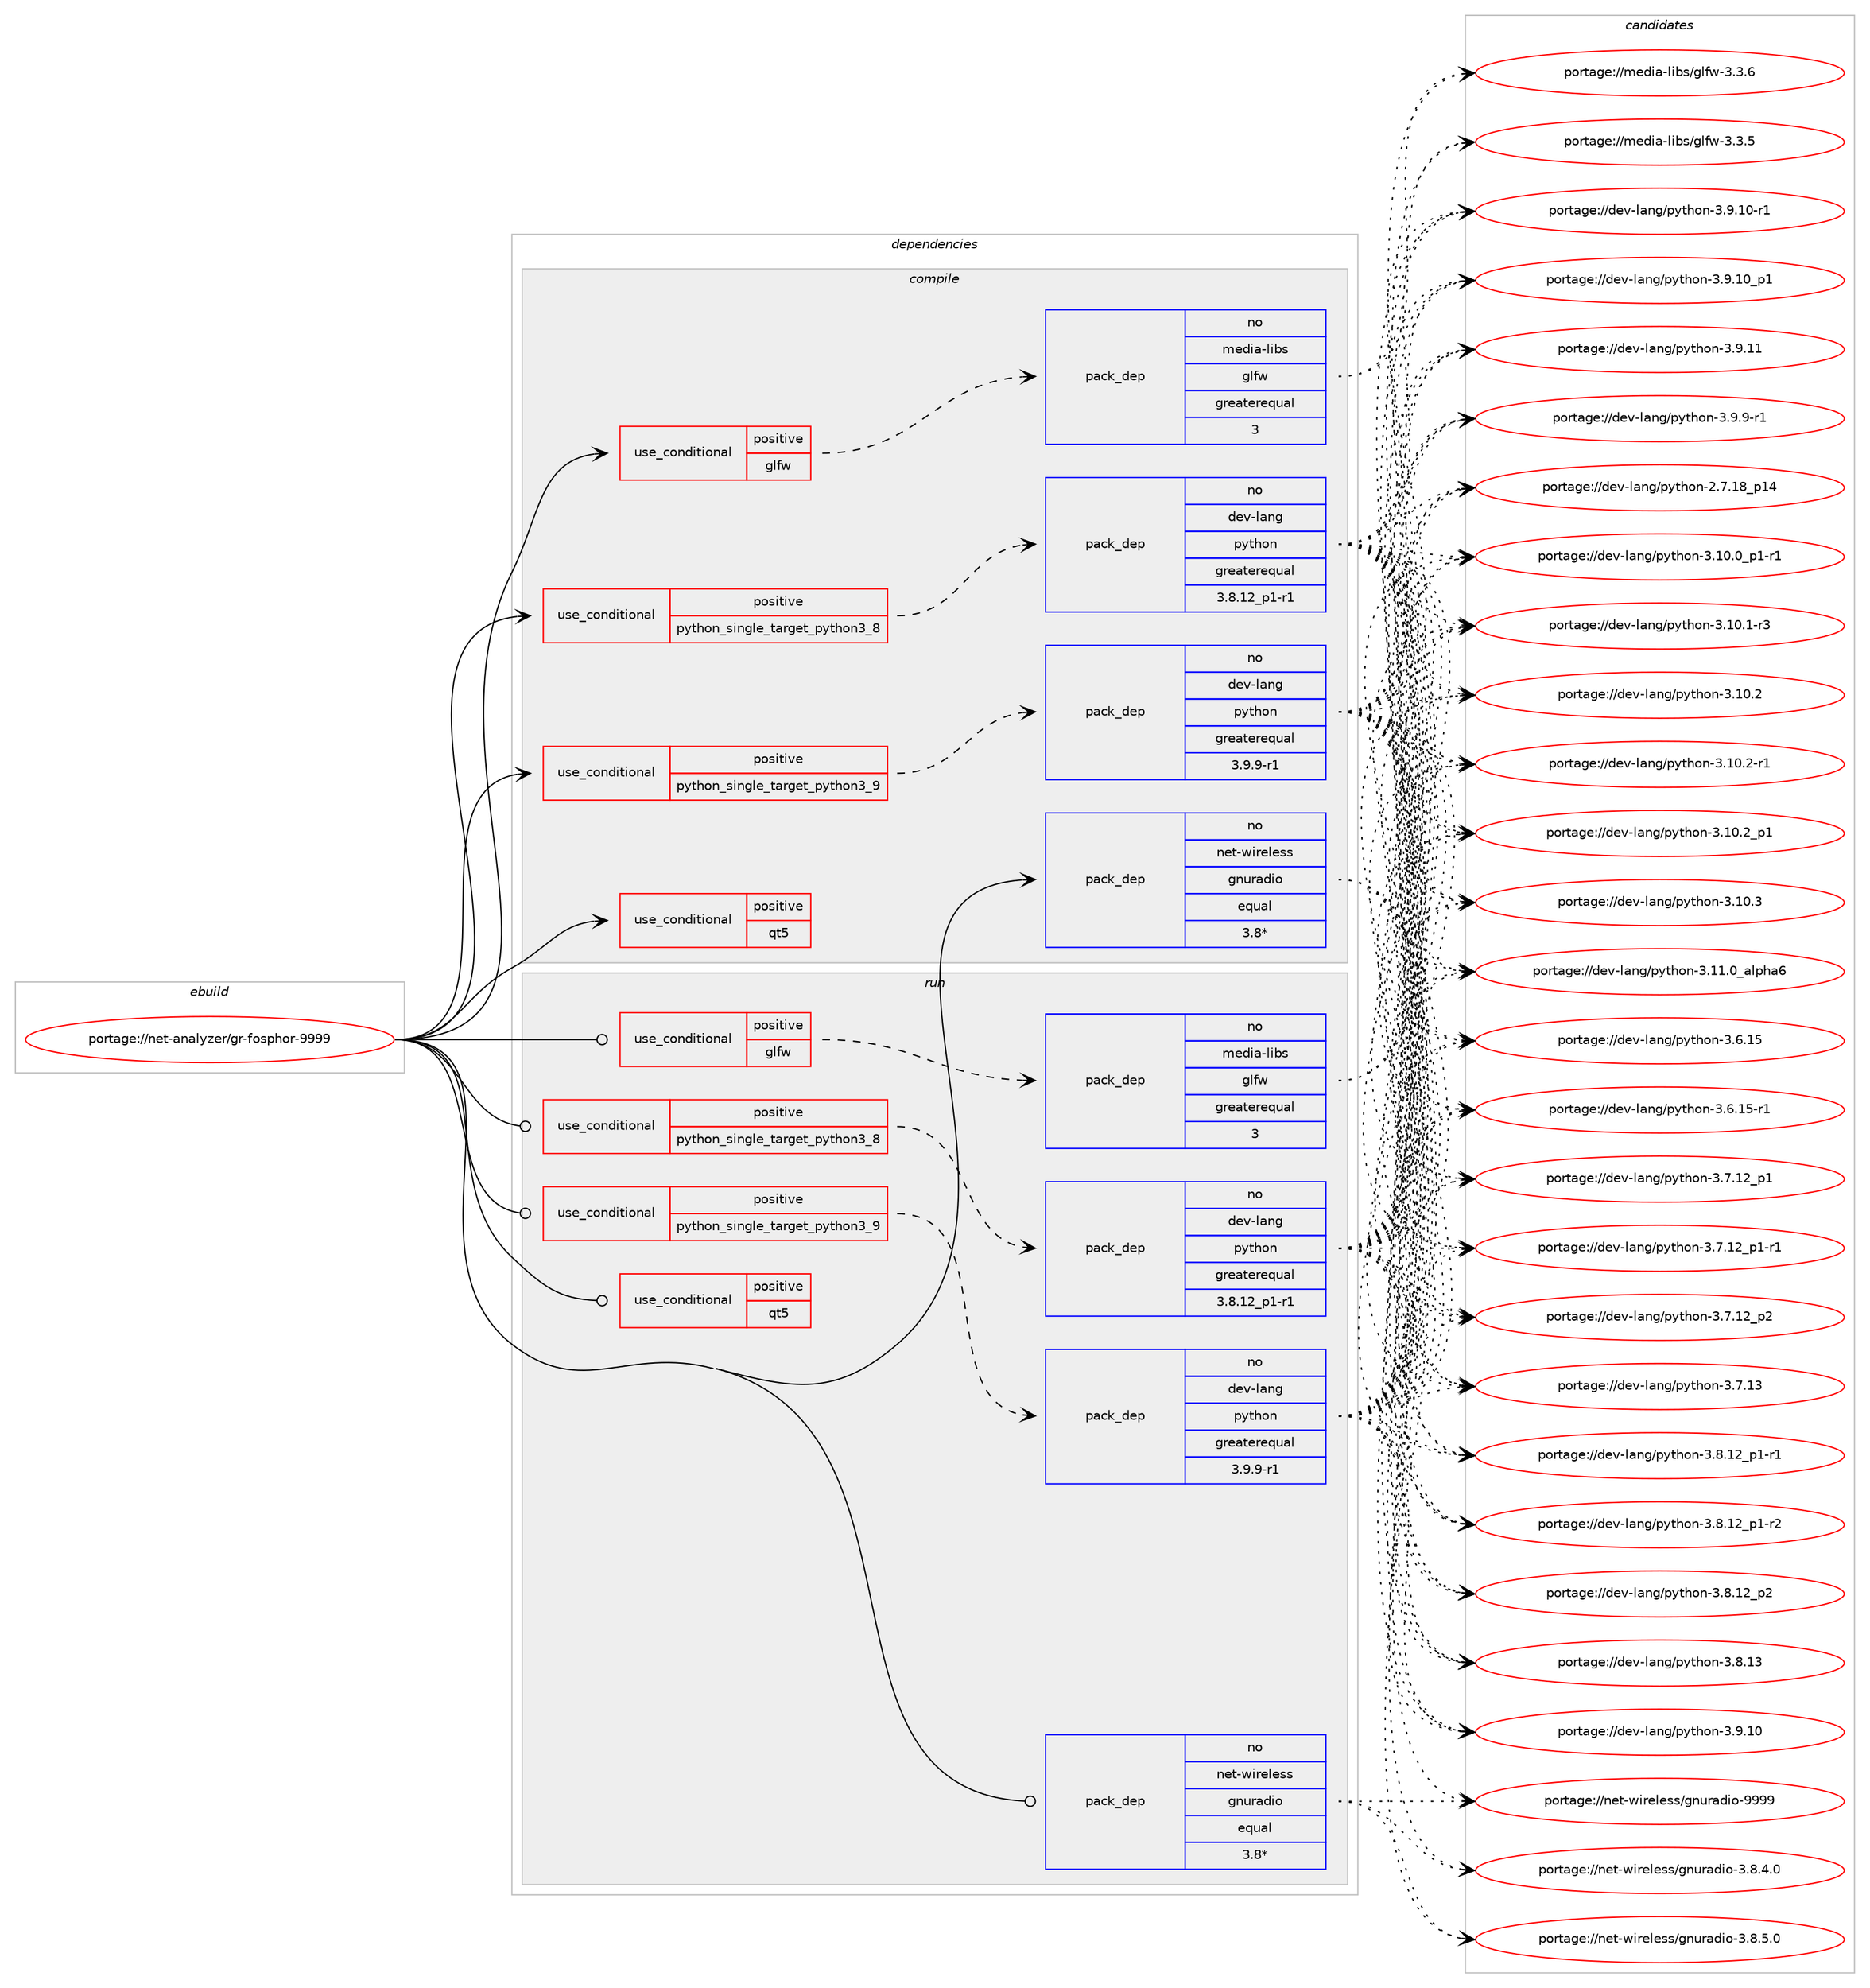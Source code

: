 digraph prolog {

# *************
# Graph options
# *************

newrank=true;
concentrate=true;
compound=true;
graph [rankdir=LR,fontname=Helvetica,fontsize=10,ranksep=1.5];#, ranksep=2.5, nodesep=0.2];
edge  [arrowhead=vee];
node  [fontname=Helvetica,fontsize=10];

# **********
# The ebuild
# **********

subgraph cluster_leftcol {
color=gray;
rank=same;
label=<<i>ebuild</i>>;
id [label="portage://net-analyzer/gr-fosphor-9999", color=red, width=4, href="../net-analyzer/gr-fosphor-9999.svg"];
}

# ****************
# The dependencies
# ****************

subgraph cluster_midcol {
color=gray;
label=<<i>dependencies</i>>;
subgraph cluster_compile {
fillcolor="#eeeeee";
style=filled;
label=<<i>compile</i>>;
subgraph cond12 {
dependency22 [label=<<TABLE BORDER="0" CELLBORDER="1" CELLSPACING="0" CELLPADDING="4"><TR><TD ROWSPAN="3" CELLPADDING="10">use_conditional</TD></TR><TR><TD>positive</TD></TR><TR><TD>glfw</TD></TR></TABLE>>, shape=none, color=red];
subgraph pack10 {
dependency23 [label=<<TABLE BORDER="0" CELLBORDER="1" CELLSPACING="0" CELLPADDING="4" WIDTH="220"><TR><TD ROWSPAN="6" CELLPADDING="30">pack_dep</TD></TR><TR><TD WIDTH="110">no</TD></TR><TR><TD>media-libs</TD></TR><TR><TD>glfw</TD></TR><TR><TD>greaterequal</TD></TR><TR><TD>3</TD></TR></TABLE>>, shape=none, color=blue];
}
dependency22:e -> dependency23:w [weight=20,style="dashed",arrowhead="vee"];
}
id:e -> dependency22:w [weight=20,style="solid",arrowhead="vee"];
subgraph cond13 {
dependency24 [label=<<TABLE BORDER="0" CELLBORDER="1" CELLSPACING="0" CELLPADDING="4"><TR><TD ROWSPAN="3" CELLPADDING="10">use_conditional</TD></TR><TR><TD>positive</TD></TR><TR><TD>python_single_target_python3_8</TD></TR></TABLE>>, shape=none, color=red];
subgraph pack11 {
dependency25 [label=<<TABLE BORDER="0" CELLBORDER="1" CELLSPACING="0" CELLPADDING="4" WIDTH="220"><TR><TD ROWSPAN="6" CELLPADDING="30">pack_dep</TD></TR><TR><TD WIDTH="110">no</TD></TR><TR><TD>dev-lang</TD></TR><TR><TD>python</TD></TR><TR><TD>greaterequal</TD></TR><TR><TD>3.8.12_p1-r1</TD></TR></TABLE>>, shape=none, color=blue];
}
dependency24:e -> dependency25:w [weight=20,style="dashed",arrowhead="vee"];
}
id:e -> dependency24:w [weight=20,style="solid",arrowhead="vee"];
subgraph cond14 {
dependency26 [label=<<TABLE BORDER="0" CELLBORDER="1" CELLSPACING="0" CELLPADDING="4"><TR><TD ROWSPAN="3" CELLPADDING="10">use_conditional</TD></TR><TR><TD>positive</TD></TR><TR><TD>python_single_target_python3_9</TD></TR></TABLE>>, shape=none, color=red];
subgraph pack12 {
dependency27 [label=<<TABLE BORDER="0" CELLBORDER="1" CELLSPACING="0" CELLPADDING="4" WIDTH="220"><TR><TD ROWSPAN="6" CELLPADDING="30">pack_dep</TD></TR><TR><TD WIDTH="110">no</TD></TR><TR><TD>dev-lang</TD></TR><TR><TD>python</TD></TR><TR><TD>greaterequal</TD></TR><TR><TD>3.9.9-r1</TD></TR></TABLE>>, shape=none, color=blue];
}
dependency26:e -> dependency27:w [weight=20,style="dashed",arrowhead="vee"];
}
id:e -> dependency26:w [weight=20,style="solid",arrowhead="vee"];
subgraph cond15 {
dependency28 [label=<<TABLE BORDER="0" CELLBORDER="1" CELLSPACING="0" CELLPADDING="4"><TR><TD ROWSPAN="3" CELLPADDING="10">use_conditional</TD></TR><TR><TD>positive</TD></TR><TR><TD>qt5</TD></TR></TABLE>>, shape=none, color=red];
# *** BEGIN UNKNOWN DEPENDENCY TYPE (TODO) ***
# dependency28 -> package_dependency(portage://net-analyzer/gr-fosphor-9999,install,no,dev-qt,qtcore,none,[,,],[slot(5)],[])
# *** END UNKNOWN DEPENDENCY TYPE (TODO) ***

# *** BEGIN UNKNOWN DEPENDENCY TYPE (TODO) ***
# dependency28 -> package_dependency(portage://net-analyzer/gr-fosphor-9999,install,no,dev-qt,qtgui,none,[,,],[slot(5)],[])
# *** END UNKNOWN DEPENDENCY TYPE (TODO) ***

# *** BEGIN UNKNOWN DEPENDENCY TYPE (TODO) ***
# dependency28 -> package_dependency(portage://net-analyzer/gr-fosphor-9999,install,no,dev-qt,qtopengl,none,[,,],[slot(5)],[])
# *** END UNKNOWN DEPENDENCY TYPE (TODO) ***

# *** BEGIN UNKNOWN DEPENDENCY TYPE (TODO) ***
# dependency28 -> package_dependency(portage://net-analyzer/gr-fosphor-9999,install,no,dev-qt,qtwidgets,none,[,,],[slot(5)],[])
# *** END UNKNOWN DEPENDENCY TYPE (TODO) ***

}
id:e -> dependency28:w [weight=20,style="solid",arrowhead="vee"];
# *** BEGIN UNKNOWN DEPENDENCY TYPE (TODO) ***
# id -> package_dependency(portage://net-analyzer/gr-fosphor-9999,install,no,dev-libs,boost,none,[,,],any_same_slot,[])
# *** END UNKNOWN DEPENDENCY TYPE (TODO) ***

# *** BEGIN UNKNOWN DEPENDENCY TYPE (TODO) ***
# id -> package_dependency(portage://net-analyzer/gr-fosphor-9999,install,no,dev-libs,log4cpp,none,[,,],[],[])
# *** END UNKNOWN DEPENDENCY TYPE (TODO) ***

# *** BEGIN UNKNOWN DEPENDENCY TYPE (TODO) ***
# id -> package_dependency(portage://net-analyzer/gr-fosphor-9999,install,no,media-libs,freetype,none,[,,],[],[])
# *** END UNKNOWN DEPENDENCY TYPE (TODO) ***

subgraph pack13 {
dependency29 [label=<<TABLE BORDER="0" CELLBORDER="1" CELLSPACING="0" CELLPADDING="4" WIDTH="220"><TR><TD ROWSPAN="6" CELLPADDING="30">pack_dep</TD></TR><TR><TD WIDTH="110">no</TD></TR><TR><TD>net-wireless</TD></TR><TR><TD>gnuradio</TD></TR><TR><TD>equal</TD></TR><TR><TD>3.8*</TD></TR></TABLE>>, shape=none, color=blue];
}
id:e -> dependency29:w [weight=20,style="solid",arrowhead="vee"];
# *** BEGIN UNKNOWN DEPENDENCY TYPE (TODO) ***
# id -> package_dependency(portage://net-analyzer/gr-fosphor-9999,install,no,virtual,opencl,none,[,,],[],[])
# *** END UNKNOWN DEPENDENCY TYPE (TODO) ***

# *** BEGIN UNKNOWN DEPENDENCY TYPE (TODO) ***
# id -> package_dependency(portage://net-analyzer/gr-fosphor-9999,install,no,virtual,opengl,none,[,,],[],[])
# *** END UNKNOWN DEPENDENCY TYPE (TODO) ***

}
subgraph cluster_compileandrun {
fillcolor="#eeeeee";
style=filled;
label=<<i>compile and run</i>>;
}
subgraph cluster_run {
fillcolor="#eeeeee";
style=filled;
label=<<i>run</i>>;
subgraph cond16 {
dependency30 [label=<<TABLE BORDER="0" CELLBORDER="1" CELLSPACING="0" CELLPADDING="4"><TR><TD ROWSPAN="3" CELLPADDING="10">use_conditional</TD></TR><TR><TD>positive</TD></TR><TR><TD>glfw</TD></TR></TABLE>>, shape=none, color=red];
subgraph pack14 {
dependency31 [label=<<TABLE BORDER="0" CELLBORDER="1" CELLSPACING="0" CELLPADDING="4" WIDTH="220"><TR><TD ROWSPAN="6" CELLPADDING="30">pack_dep</TD></TR><TR><TD WIDTH="110">no</TD></TR><TR><TD>media-libs</TD></TR><TR><TD>glfw</TD></TR><TR><TD>greaterequal</TD></TR><TR><TD>3</TD></TR></TABLE>>, shape=none, color=blue];
}
dependency30:e -> dependency31:w [weight=20,style="dashed",arrowhead="vee"];
}
id:e -> dependency30:w [weight=20,style="solid",arrowhead="odot"];
subgraph cond17 {
dependency32 [label=<<TABLE BORDER="0" CELLBORDER="1" CELLSPACING="0" CELLPADDING="4"><TR><TD ROWSPAN="3" CELLPADDING="10">use_conditional</TD></TR><TR><TD>positive</TD></TR><TR><TD>python_single_target_python3_8</TD></TR></TABLE>>, shape=none, color=red];
subgraph pack15 {
dependency33 [label=<<TABLE BORDER="0" CELLBORDER="1" CELLSPACING="0" CELLPADDING="4" WIDTH="220"><TR><TD ROWSPAN="6" CELLPADDING="30">pack_dep</TD></TR><TR><TD WIDTH="110">no</TD></TR><TR><TD>dev-lang</TD></TR><TR><TD>python</TD></TR><TR><TD>greaterequal</TD></TR><TR><TD>3.8.12_p1-r1</TD></TR></TABLE>>, shape=none, color=blue];
}
dependency32:e -> dependency33:w [weight=20,style="dashed",arrowhead="vee"];
}
id:e -> dependency32:w [weight=20,style="solid",arrowhead="odot"];
subgraph cond18 {
dependency34 [label=<<TABLE BORDER="0" CELLBORDER="1" CELLSPACING="0" CELLPADDING="4"><TR><TD ROWSPAN="3" CELLPADDING="10">use_conditional</TD></TR><TR><TD>positive</TD></TR><TR><TD>python_single_target_python3_9</TD></TR></TABLE>>, shape=none, color=red];
subgraph pack16 {
dependency35 [label=<<TABLE BORDER="0" CELLBORDER="1" CELLSPACING="0" CELLPADDING="4" WIDTH="220"><TR><TD ROWSPAN="6" CELLPADDING="30">pack_dep</TD></TR><TR><TD WIDTH="110">no</TD></TR><TR><TD>dev-lang</TD></TR><TR><TD>python</TD></TR><TR><TD>greaterequal</TD></TR><TR><TD>3.9.9-r1</TD></TR></TABLE>>, shape=none, color=blue];
}
dependency34:e -> dependency35:w [weight=20,style="dashed",arrowhead="vee"];
}
id:e -> dependency34:w [weight=20,style="solid",arrowhead="odot"];
subgraph cond19 {
dependency36 [label=<<TABLE BORDER="0" CELLBORDER="1" CELLSPACING="0" CELLPADDING="4"><TR><TD ROWSPAN="3" CELLPADDING="10">use_conditional</TD></TR><TR><TD>positive</TD></TR><TR><TD>qt5</TD></TR></TABLE>>, shape=none, color=red];
# *** BEGIN UNKNOWN DEPENDENCY TYPE (TODO) ***
# dependency36 -> package_dependency(portage://net-analyzer/gr-fosphor-9999,run,no,dev-qt,qtcore,none,[,,],[slot(5)],[])
# *** END UNKNOWN DEPENDENCY TYPE (TODO) ***

# *** BEGIN UNKNOWN DEPENDENCY TYPE (TODO) ***
# dependency36 -> package_dependency(portage://net-analyzer/gr-fosphor-9999,run,no,dev-qt,qtgui,none,[,,],[slot(5)],[])
# *** END UNKNOWN DEPENDENCY TYPE (TODO) ***

# *** BEGIN UNKNOWN DEPENDENCY TYPE (TODO) ***
# dependency36 -> package_dependency(portage://net-analyzer/gr-fosphor-9999,run,no,dev-qt,qtopengl,none,[,,],[slot(5)],[])
# *** END UNKNOWN DEPENDENCY TYPE (TODO) ***

# *** BEGIN UNKNOWN DEPENDENCY TYPE (TODO) ***
# dependency36 -> package_dependency(portage://net-analyzer/gr-fosphor-9999,run,no,dev-qt,qtwidgets,none,[,,],[slot(5)],[])
# *** END UNKNOWN DEPENDENCY TYPE (TODO) ***

}
id:e -> dependency36:w [weight=20,style="solid",arrowhead="odot"];
# *** BEGIN UNKNOWN DEPENDENCY TYPE (TODO) ***
# id -> package_dependency(portage://net-analyzer/gr-fosphor-9999,run,no,dev-libs,boost,none,[,,],any_same_slot,[])
# *** END UNKNOWN DEPENDENCY TYPE (TODO) ***

# *** BEGIN UNKNOWN DEPENDENCY TYPE (TODO) ***
# id -> package_dependency(portage://net-analyzer/gr-fosphor-9999,run,no,dev-libs,log4cpp,none,[,,],[],[])
# *** END UNKNOWN DEPENDENCY TYPE (TODO) ***

# *** BEGIN UNKNOWN DEPENDENCY TYPE (TODO) ***
# id -> package_dependency(portage://net-analyzer/gr-fosphor-9999,run,no,media-libs,freetype,none,[,,],[],[])
# *** END UNKNOWN DEPENDENCY TYPE (TODO) ***

subgraph pack17 {
dependency37 [label=<<TABLE BORDER="0" CELLBORDER="1" CELLSPACING="0" CELLPADDING="4" WIDTH="220"><TR><TD ROWSPAN="6" CELLPADDING="30">pack_dep</TD></TR><TR><TD WIDTH="110">no</TD></TR><TR><TD>net-wireless</TD></TR><TR><TD>gnuradio</TD></TR><TR><TD>equal</TD></TR><TR><TD>3.8*</TD></TR></TABLE>>, shape=none, color=blue];
}
id:e -> dependency37:w [weight=20,style="solid",arrowhead="odot"];
# *** BEGIN UNKNOWN DEPENDENCY TYPE (TODO) ***
# id -> package_dependency(portage://net-analyzer/gr-fosphor-9999,run,no,virtual,opencl,none,[,,],[],[])
# *** END UNKNOWN DEPENDENCY TYPE (TODO) ***

# *** BEGIN UNKNOWN DEPENDENCY TYPE (TODO) ***
# id -> package_dependency(portage://net-analyzer/gr-fosphor-9999,run,no,virtual,opengl,none,[,,],[],[])
# *** END UNKNOWN DEPENDENCY TYPE (TODO) ***

}
}

# **************
# The candidates
# **************

subgraph cluster_choices {
rank=same;
color=gray;
label=<<i>candidates</i>>;

subgraph choice10 {
color=black;
nodesep=1;
choice10910110010597451081059811547103108102119455146514653 [label="portage://media-libs/glfw-3.3.5", color=red, width=4,href="../media-libs/glfw-3.3.5.svg"];
choice10910110010597451081059811547103108102119455146514654 [label="portage://media-libs/glfw-3.3.6", color=red, width=4,href="../media-libs/glfw-3.3.6.svg"];
dependency23:e -> choice10910110010597451081059811547103108102119455146514653:w [style=dotted,weight="100"];
dependency23:e -> choice10910110010597451081059811547103108102119455146514654:w [style=dotted,weight="100"];
}
subgraph choice11 {
color=black;
nodesep=1;
choice10010111845108971101034711212111610411111045504655464956951124952 [label="portage://dev-lang/python-2.7.18_p14", color=red, width=4,href="../dev-lang/python-2.7.18_p14.svg"];
choice1001011184510897110103471121211161041111104551464948464895112494511449 [label="portage://dev-lang/python-3.10.0_p1-r1", color=red, width=4,href="../dev-lang/python-3.10.0_p1-r1.svg"];
choice100101118451089711010347112121116104111110455146494846494511451 [label="portage://dev-lang/python-3.10.1-r3", color=red, width=4,href="../dev-lang/python-3.10.1-r3.svg"];
choice10010111845108971101034711212111610411111045514649484650 [label="portage://dev-lang/python-3.10.2", color=red, width=4,href="../dev-lang/python-3.10.2.svg"];
choice100101118451089711010347112121116104111110455146494846504511449 [label="portage://dev-lang/python-3.10.2-r1", color=red, width=4,href="../dev-lang/python-3.10.2-r1.svg"];
choice100101118451089711010347112121116104111110455146494846509511249 [label="portage://dev-lang/python-3.10.2_p1", color=red, width=4,href="../dev-lang/python-3.10.2_p1.svg"];
choice10010111845108971101034711212111610411111045514649484651 [label="portage://dev-lang/python-3.10.3", color=red, width=4,href="../dev-lang/python-3.10.3.svg"];
choice1001011184510897110103471121211161041111104551464949464895971081121049754 [label="portage://dev-lang/python-3.11.0_alpha6", color=red, width=4,href="../dev-lang/python-3.11.0_alpha6.svg"];
choice10010111845108971101034711212111610411111045514654464953 [label="portage://dev-lang/python-3.6.15", color=red, width=4,href="../dev-lang/python-3.6.15.svg"];
choice100101118451089711010347112121116104111110455146544649534511449 [label="portage://dev-lang/python-3.6.15-r1", color=red, width=4,href="../dev-lang/python-3.6.15-r1.svg"];
choice100101118451089711010347112121116104111110455146554649509511249 [label="portage://dev-lang/python-3.7.12_p1", color=red, width=4,href="../dev-lang/python-3.7.12_p1.svg"];
choice1001011184510897110103471121211161041111104551465546495095112494511449 [label="portage://dev-lang/python-3.7.12_p1-r1", color=red, width=4,href="../dev-lang/python-3.7.12_p1-r1.svg"];
choice100101118451089711010347112121116104111110455146554649509511250 [label="portage://dev-lang/python-3.7.12_p2", color=red, width=4,href="../dev-lang/python-3.7.12_p2.svg"];
choice10010111845108971101034711212111610411111045514655464951 [label="portage://dev-lang/python-3.7.13", color=red, width=4,href="../dev-lang/python-3.7.13.svg"];
choice1001011184510897110103471121211161041111104551465646495095112494511449 [label="portage://dev-lang/python-3.8.12_p1-r1", color=red, width=4,href="../dev-lang/python-3.8.12_p1-r1.svg"];
choice1001011184510897110103471121211161041111104551465646495095112494511450 [label="portage://dev-lang/python-3.8.12_p1-r2", color=red, width=4,href="../dev-lang/python-3.8.12_p1-r2.svg"];
choice100101118451089711010347112121116104111110455146564649509511250 [label="portage://dev-lang/python-3.8.12_p2", color=red, width=4,href="../dev-lang/python-3.8.12_p2.svg"];
choice10010111845108971101034711212111610411111045514656464951 [label="portage://dev-lang/python-3.8.13", color=red, width=4,href="../dev-lang/python-3.8.13.svg"];
choice10010111845108971101034711212111610411111045514657464948 [label="portage://dev-lang/python-3.9.10", color=red, width=4,href="../dev-lang/python-3.9.10.svg"];
choice100101118451089711010347112121116104111110455146574649484511449 [label="portage://dev-lang/python-3.9.10-r1", color=red, width=4,href="../dev-lang/python-3.9.10-r1.svg"];
choice100101118451089711010347112121116104111110455146574649489511249 [label="portage://dev-lang/python-3.9.10_p1", color=red, width=4,href="../dev-lang/python-3.9.10_p1.svg"];
choice10010111845108971101034711212111610411111045514657464949 [label="portage://dev-lang/python-3.9.11", color=red, width=4,href="../dev-lang/python-3.9.11.svg"];
choice1001011184510897110103471121211161041111104551465746574511449 [label="portage://dev-lang/python-3.9.9-r1", color=red, width=4,href="../dev-lang/python-3.9.9-r1.svg"];
dependency25:e -> choice10010111845108971101034711212111610411111045504655464956951124952:w [style=dotted,weight="100"];
dependency25:e -> choice1001011184510897110103471121211161041111104551464948464895112494511449:w [style=dotted,weight="100"];
dependency25:e -> choice100101118451089711010347112121116104111110455146494846494511451:w [style=dotted,weight="100"];
dependency25:e -> choice10010111845108971101034711212111610411111045514649484650:w [style=dotted,weight="100"];
dependency25:e -> choice100101118451089711010347112121116104111110455146494846504511449:w [style=dotted,weight="100"];
dependency25:e -> choice100101118451089711010347112121116104111110455146494846509511249:w [style=dotted,weight="100"];
dependency25:e -> choice10010111845108971101034711212111610411111045514649484651:w [style=dotted,weight="100"];
dependency25:e -> choice1001011184510897110103471121211161041111104551464949464895971081121049754:w [style=dotted,weight="100"];
dependency25:e -> choice10010111845108971101034711212111610411111045514654464953:w [style=dotted,weight="100"];
dependency25:e -> choice100101118451089711010347112121116104111110455146544649534511449:w [style=dotted,weight="100"];
dependency25:e -> choice100101118451089711010347112121116104111110455146554649509511249:w [style=dotted,weight="100"];
dependency25:e -> choice1001011184510897110103471121211161041111104551465546495095112494511449:w [style=dotted,weight="100"];
dependency25:e -> choice100101118451089711010347112121116104111110455146554649509511250:w [style=dotted,weight="100"];
dependency25:e -> choice10010111845108971101034711212111610411111045514655464951:w [style=dotted,weight="100"];
dependency25:e -> choice1001011184510897110103471121211161041111104551465646495095112494511449:w [style=dotted,weight="100"];
dependency25:e -> choice1001011184510897110103471121211161041111104551465646495095112494511450:w [style=dotted,weight="100"];
dependency25:e -> choice100101118451089711010347112121116104111110455146564649509511250:w [style=dotted,weight="100"];
dependency25:e -> choice10010111845108971101034711212111610411111045514656464951:w [style=dotted,weight="100"];
dependency25:e -> choice10010111845108971101034711212111610411111045514657464948:w [style=dotted,weight="100"];
dependency25:e -> choice100101118451089711010347112121116104111110455146574649484511449:w [style=dotted,weight="100"];
dependency25:e -> choice100101118451089711010347112121116104111110455146574649489511249:w [style=dotted,weight="100"];
dependency25:e -> choice10010111845108971101034711212111610411111045514657464949:w [style=dotted,weight="100"];
dependency25:e -> choice1001011184510897110103471121211161041111104551465746574511449:w [style=dotted,weight="100"];
}
subgraph choice12 {
color=black;
nodesep=1;
choice10010111845108971101034711212111610411111045504655464956951124952 [label="portage://dev-lang/python-2.7.18_p14", color=red, width=4,href="../dev-lang/python-2.7.18_p14.svg"];
choice1001011184510897110103471121211161041111104551464948464895112494511449 [label="portage://dev-lang/python-3.10.0_p1-r1", color=red, width=4,href="../dev-lang/python-3.10.0_p1-r1.svg"];
choice100101118451089711010347112121116104111110455146494846494511451 [label="portage://dev-lang/python-3.10.1-r3", color=red, width=4,href="../dev-lang/python-3.10.1-r3.svg"];
choice10010111845108971101034711212111610411111045514649484650 [label="portage://dev-lang/python-3.10.2", color=red, width=4,href="../dev-lang/python-3.10.2.svg"];
choice100101118451089711010347112121116104111110455146494846504511449 [label="portage://dev-lang/python-3.10.2-r1", color=red, width=4,href="../dev-lang/python-3.10.2-r1.svg"];
choice100101118451089711010347112121116104111110455146494846509511249 [label="portage://dev-lang/python-3.10.2_p1", color=red, width=4,href="../dev-lang/python-3.10.2_p1.svg"];
choice10010111845108971101034711212111610411111045514649484651 [label="portage://dev-lang/python-3.10.3", color=red, width=4,href="../dev-lang/python-3.10.3.svg"];
choice1001011184510897110103471121211161041111104551464949464895971081121049754 [label="portage://dev-lang/python-3.11.0_alpha6", color=red, width=4,href="../dev-lang/python-3.11.0_alpha6.svg"];
choice10010111845108971101034711212111610411111045514654464953 [label="portage://dev-lang/python-3.6.15", color=red, width=4,href="../dev-lang/python-3.6.15.svg"];
choice100101118451089711010347112121116104111110455146544649534511449 [label="portage://dev-lang/python-3.6.15-r1", color=red, width=4,href="../dev-lang/python-3.6.15-r1.svg"];
choice100101118451089711010347112121116104111110455146554649509511249 [label="portage://dev-lang/python-3.7.12_p1", color=red, width=4,href="../dev-lang/python-3.7.12_p1.svg"];
choice1001011184510897110103471121211161041111104551465546495095112494511449 [label="portage://dev-lang/python-3.7.12_p1-r1", color=red, width=4,href="../dev-lang/python-3.7.12_p1-r1.svg"];
choice100101118451089711010347112121116104111110455146554649509511250 [label="portage://dev-lang/python-3.7.12_p2", color=red, width=4,href="../dev-lang/python-3.7.12_p2.svg"];
choice10010111845108971101034711212111610411111045514655464951 [label="portage://dev-lang/python-3.7.13", color=red, width=4,href="../dev-lang/python-3.7.13.svg"];
choice1001011184510897110103471121211161041111104551465646495095112494511449 [label="portage://dev-lang/python-3.8.12_p1-r1", color=red, width=4,href="../dev-lang/python-3.8.12_p1-r1.svg"];
choice1001011184510897110103471121211161041111104551465646495095112494511450 [label="portage://dev-lang/python-3.8.12_p1-r2", color=red, width=4,href="../dev-lang/python-3.8.12_p1-r2.svg"];
choice100101118451089711010347112121116104111110455146564649509511250 [label="portage://dev-lang/python-3.8.12_p2", color=red, width=4,href="../dev-lang/python-3.8.12_p2.svg"];
choice10010111845108971101034711212111610411111045514656464951 [label="portage://dev-lang/python-3.8.13", color=red, width=4,href="../dev-lang/python-3.8.13.svg"];
choice10010111845108971101034711212111610411111045514657464948 [label="portage://dev-lang/python-3.9.10", color=red, width=4,href="../dev-lang/python-3.9.10.svg"];
choice100101118451089711010347112121116104111110455146574649484511449 [label="portage://dev-lang/python-3.9.10-r1", color=red, width=4,href="../dev-lang/python-3.9.10-r1.svg"];
choice100101118451089711010347112121116104111110455146574649489511249 [label="portage://dev-lang/python-3.9.10_p1", color=red, width=4,href="../dev-lang/python-3.9.10_p1.svg"];
choice10010111845108971101034711212111610411111045514657464949 [label="portage://dev-lang/python-3.9.11", color=red, width=4,href="../dev-lang/python-3.9.11.svg"];
choice1001011184510897110103471121211161041111104551465746574511449 [label="portage://dev-lang/python-3.9.9-r1", color=red, width=4,href="../dev-lang/python-3.9.9-r1.svg"];
dependency27:e -> choice10010111845108971101034711212111610411111045504655464956951124952:w [style=dotted,weight="100"];
dependency27:e -> choice1001011184510897110103471121211161041111104551464948464895112494511449:w [style=dotted,weight="100"];
dependency27:e -> choice100101118451089711010347112121116104111110455146494846494511451:w [style=dotted,weight="100"];
dependency27:e -> choice10010111845108971101034711212111610411111045514649484650:w [style=dotted,weight="100"];
dependency27:e -> choice100101118451089711010347112121116104111110455146494846504511449:w [style=dotted,weight="100"];
dependency27:e -> choice100101118451089711010347112121116104111110455146494846509511249:w [style=dotted,weight="100"];
dependency27:e -> choice10010111845108971101034711212111610411111045514649484651:w [style=dotted,weight="100"];
dependency27:e -> choice1001011184510897110103471121211161041111104551464949464895971081121049754:w [style=dotted,weight="100"];
dependency27:e -> choice10010111845108971101034711212111610411111045514654464953:w [style=dotted,weight="100"];
dependency27:e -> choice100101118451089711010347112121116104111110455146544649534511449:w [style=dotted,weight="100"];
dependency27:e -> choice100101118451089711010347112121116104111110455146554649509511249:w [style=dotted,weight="100"];
dependency27:e -> choice1001011184510897110103471121211161041111104551465546495095112494511449:w [style=dotted,weight="100"];
dependency27:e -> choice100101118451089711010347112121116104111110455146554649509511250:w [style=dotted,weight="100"];
dependency27:e -> choice10010111845108971101034711212111610411111045514655464951:w [style=dotted,weight="100"];
dependency27:e -> choice1001011184510897110103471121211161041111104551465646495095112494511449:w [style=dotted,weight="100"];
dependency27:e -> choice1001011184510897110103471121211161041111104551465646495095112494511450:w [style=dotted,weight="100"];
dependency27:e -> choice100101118451089711010347112121116104111110455146564649509511250:w [style=dotted,weight="100"];
dependency27:e -> choice10010111845108971101034711212111610411111045514656464951:w [style=dotted,weight="100"];
dependency27:e -> choice10010111845108971101034711212111610411111045514657464948:w [style=dotted,weight="100"];
dependency27:e -> choice100101118451089711010347112121116104111110455146574649484511449:w [style=dotted,weight="100"];
dependency27:e -> choice100101118451089711010347112121116104111110455146574649489511249:w [style=dotted,weight="100"];
dependency27:e -> choice10010111845108971101034711212111610411111045514657464949:w [style=dotted,weight="100"];
dependency27:e -> choice1001011184510897110103471121211161041111104551465746574511449:w [style=dotted,weight="100"];
}
subgraph choice13 {
color=black;
nodesep=1;
choice1101011164511910511410110810111511547103110117114971001051114551465646524648 [label="portage://net-wireless/gnuradio-3.8.4.0", color=red, width=4,href="../net-wireless/gnuradio-3.8.4.0.svg"];
choice1101011164511910511410110810111511547103110117114971001051114551465646534648 [label="portage://net-wireless/gnuradio-3.8.5.0", color=red, width=4,href="../net-wireless/gnuradio-3.8.5.0.svg"];
choice1101011164511910511410110810111511547103110117114971001051114557575757 [label="portage://net-wireless/gnuradio-9999", color=red, width=4,href="../net-wireless/gnuradio-9999.svg"];
dependency29:e -> choice1101011164511910511410110810111511547103110117114971001051114551465646524648:w [style=dotted,weight="100"];
dependency29:e -> choice1101011164511910511410110810111511547103110117114971001051114551465646534648:w [style=dotted,weight="100"];
dependency29:e -> choice1101011164511910511410110810111511547103110117114971001051114557575757:w [style=dotted,weight="100"];
}
subgraph choice14 {
color=black;
nodesep=1;
choice10910110010597451081059811547103108102119455146514653 [label="portage://media-libs/glfw-3.3.5", color=red, width=4,href="../media-libs/glfw-3.3.5.svg"];
choice10910110010597451081059811547103108102119455146514654 [label="portage://media-libs/glfw-3.3.6", color=red, width=4,href="../media-libs/glfw-3.3.6.svg"];
dependency31:e -> choice10910110010597451081059811547103108102119455146514653:w [style=dotted,weight="100"];
dependency31:e -> choice10910110010597451081059811547103108102119455146514654:w [style=dotted,weight="100"];
}
subgraph choice15 {
color=black;
nodesep=1;
choice10010111845108971101034711212111610411111045504655464956951124952 [label="portage://dev-lang/python-2.7.18_p14", color=red, width=4,href="../dev-lang/python-2.7.18_p14.svg"];
choice1001011184510897110103471121211161041111104551464948464895112494511449 [label="portage://dev-lang/python-3.10.0_p1-r1", color=red, width=4,href="../dev-lang/python-3.10.0_p1-r1.svg"];
choice100101118451089711010347112121116104111110455146494846494511451 [label="portage://dev-lang/python-3.10.1-r3", color=red, width=4,href="../dev-lang/python-3.10.1-r3.svg"];
choice10010111845108971101034711212111610411111045514649484650 [label="portage://dev-lang/python-3.10.2", color=red, width=4,href="../dev-lang/python-3.10.2.svg"];
choice100101118451089711010347112121116104111110455146494846504511449 [label="portage://dev-lang/python-3.10.2-r1", color=red, width=4,href="../dev-lang/python-3.10.2-r1.svg"];
choice100101118451089711010347112121116104111110455146494846509511249 [label="portage://dev-lang/python-3.10.2_p1", color=red, width=4,href="../dev-lang/python-3.10.2_p1.svg"];
choice10010111845108971101034711212111610411111045514649484651 [label="portage://dev-lang/python-3.10.3", color=red, width=4,href="../dev-lang/python-3.10.3.svg"];
choice1001011184510897110103471121211161041111104551464949464895971081121049754 [label="portage://dev-lang/python-3.11.0_alpha6", color=red, width=4,href="../dev-lang/python-3.11.0_alpha6.svg"];
choice10010111845108971101034711212111610411111045514654464953 [label="portage://dev-lang/python-3.6.15", color=red, width=4,href="../dev-lang/python-3.6.15.svg"];
choice100101118451089711010347112121116104111110455146544649534511449 [label="portage://dev-lang/python-3.6.15-r1", color=red, width=4,href="../dev-lang/python-3.6.15-r1.svg"];
choice100101118451089711010347112121116104111110455146554649509511249 [label="portage://dev-lang/python-3.7.12_p1", color=red, width=4,href="../dev-lang/python-3.7.12_p1.svg"];
choice1001011184510897110103471121211161041111104551465546495095112494511449 [label="portage://dev-lang/python-3.7.12_p1-r1", color=red, width=4,href="../dev-lang/python-3.7.12_p1-r1.svg"];
choice100101118451089711010347112121116104111110455146554649509511250 [label="portage://dev-lang/python-3.7.12_p2", color=red, width=4,href="../dev-lang/python-3.7.12_p2.svg"];
choice10010111845108971101034711212111610411111045514655464951 [label="portage://dev-lang/python-3.7.13", color=red, width=4,href="../dev-lang/python-3.7.13.svg"];
choice1001011184510897110103471121211161041111104551465646495095112494511449 [label="portage://dev-lang/python-3.8.12_p1-r1", color=red, width=4,href="../dev-lang/python-3.8.12_p1-r1.svg"];
choice1001011184510897110103471121211161041111104551465646495095112494511450 [label="portage://dev-lang/python-3.8.12_p1-r2", color=red, width=4,href="../dev-lang/python-3.8.12_p1-r2.svg"];
choice100101118451089711010347112121116104111110455146564649509511250 [label="portage://dev-lang/python-3.8.12_p2", color=red, width=4,href="../dev-lang/python-3.8.12_p2.svg"];
choice10010111845108971101034711212111610411111045514656464951 [label="portage://dev-lang/python-3.8.13", color=red, width=4,href="../dev-lang/python-3.8.13.svg"];
choice10010111845108971101034711212111610411111045514657464948 [label="portage://dev-lang/python-3.9.10", color=red, width=4,href="../dev-lang/python-3.9.10.svg"];
choice100101118451089711010347112121116104111110455146574649484511449 [label="portage://dev-lang/python-3.9.10-r1", color=red, width=4,href="../dev-lang/python-3.9.10-r1.svg"];
choice100101118451089711010347112121116104111110455146574649489511249 [label="portage://dev-lang/python-3.9.10_p1", color=red, width=4,href="../dev-lang/python-3.9.10_p1.svg"];
choice10010111845108971101034711212111610411111045514657464949 [label="portage://dev-lang/python-3.9.11", color=red, width=4,href="../dev-lang/python-3.9.11.svg"];
choice1001011184510897110103471121211161041111104551465746574511449 [label="portage://dev-lang/python-3.9.9-r1", color=red, width=4,href="../dev-lang/python-3.9.9-r1.svg"];
dependency33:e -> choice10010111845108971101034711212111610411111045504655464956951124952:w [style=dotted,weight="100"];
dependency33:e -> choice1001011184510897110103471121211161041111104551464948464895112494511449:w [style=dotted,weight="100"];
dependency33:e -> choice100101118451089711010347112121116104111110455146494846494511451:w [style=dotted,weight="100"];
dependency33:e -> choice10010111845108971101034711212111610411111045514649484650:w [style=dotted,weight="100"];
dependency33:e -> choice100101118451089711010347112121116104111110455146494846504511449:w [style=dotted,weight="100"];
dependency33:e -> choice100101118451089711010347112121116104111110455146494846509511249:w [style=dotted,weight="100"];
dependency33:e -> choice10010111845108971101034711212111610411111045514649484651:w [style=dotted,weight="100"];
dependency33:e -> choice1001011184510897110103471121211161041111104551464949464895971081121049754:w [style=dotted,weight="100"];
dependency33:e -> choice10010111845108971101034711212111610411111045514654464953:w [style=dotted,weight="100"];
dependency33:e -> choice100101118451089711010347112121116104111110455146544649534511449:w [style=dotted,weight="100"];
dependency33:e -> choice100101118451089711010347112121116104111110455146554649509511249:w [style=dotted,weight="100"];
dependency33:e -> choice1001011184510897110103471121211161041111104551465546495095112494511449:w [style=dotted,weight="100"];
dependency33:e -> choice100101118451089711010347112121116104111110455146554649509511250:w [style=dotted,weight="100"];
dependency33:e -> choice10010111845108971101034711212111610411111045514655464951:w [style=dotted,weight="100"];
dependency33:e -> choice1001011184510897110103471121211161041111104551465646495095112494511449:w [style=dotted,weight="100"];
dependency33:e -> choice1001011184510897110103471121211161041111104551465646495095112494511450:w [style=dotted,weight="100"];
dependency33:e -> choice100101118451089711010347112121116104111110455146564649509511250:w [style=dotted,weight="100"];
dependency33:e -> choice10010111845108971101034711212111610411111045514656464951:w [style=dotted,weight="100"];
dependency33:e -> choice10010111845108971101034711212111610411111045514657464948:w [style=dotted,weight="100"];
dependency33:e -> choice100101118451089711010347112121116104111110455146574649484511449:w [style=dotted,weight="100"];
dependency33:e -> choice100101118451089711010347112121116104111110455146574649489511249:w [style=dotted,weight="100"];
dependency33:e -> choice10010111845108971101034711212111610411111045514657464949:w [style=dotted,weight="100"];
dependency33:e -> choice1001011184510897110103471121211161041111104551465746574511449:w [style=dotted,weight="100"];
}
subgraph choice16 {
color=black;
nodesep=1;
choice10010111845108971101034711212111610411111045504655464956951124952 [label="portage://dev-lang/python-2.7.18_p14", color=red, width=4,href="../dev-lang/python-2.7.18_p14.svg"];
choice1001011184510897110103471121211161041111104551464948464895112494511449 [label="portage://dev-lang/python-3.10.0_p1-r1", color=red, width=4,href="../dev-lang/python-3.10.0_p1-r1.svg"];
choice100101118451089711010347112121116104111110455146494846494511451 [label="portage://dev-lang/python-3.10.1-r3", color=red, width=4,href="../dev-lang/python-3.10.1-r3.svg"];
choice10010111845108971101034711212111610411111045514649484650 [label="portage://dev-lang/python-3.10.2", color=red, width=4,href="../dev-lang/python-3.10.2.svg"];
choice100101118451089711010347112121116104111110455146494846504511449 [label="portage://dev-lang/python-3.10.2-r1", color=red, width=4,href="../dev-lang/python-3.10.2-r1.svg"];
choice100101118451089711010347112121116104111110455146494846509511249 [label="portage://dev-lang/python-3.10.2_p1", color=red, width=4,href="../dev-lang/python-3.10.2_p1.svg"];
choice10010111845108971101034711212111610411111045514649484651 [label="portage://dev-lang/python-3.10.3", color=red, width=4,href="../dev-lang/python-3.10.3.svg"];
choice1001011184510897110103471121211161041111104551464949464895971081121049754 [label="portage://dev-lang/python-3.11.0_alpha6", color=red, width=4,href="../dev-lang/python-3.11.0_alpha6.svg"];
choice10010111845108971101034711212111610411111045514654464953 [label="portage://dev-lang/python-3.6.15", color=red, width=4,href="../dev-lang/python-3.6.15.svg"];
choice100101118451089711010347112121116104111110455146544649534511449 [label="portage://dev-lang/python-3.6.15-r1", color=red, width=4,href="../dev-lang/python-3.6.15-r1.svg"];
choice100101118451089711010347112121116104111110455146554649509511249 [label="portage://dev-lang/python-3.7.12_p1", color=red, width=4,href="../dev-lang/python-3.7.12_p1.svg"];
choice1001011184510897110103471121211161041111104551465546495095112494511449 [label="portage://dev-lang/python-3.7.12_p1-r1", color=red, width=4,href="../dev-lang/python-3.7.12_p1-r1.svg"];
choice100101118451089711010347112121116104111110455146554649509511250 [label="portage://dev-lang/python-3.7.12_p2", color=red, width=4,href="../dev-lang/python-3.7.12_p2.svg"];
choice10010111845108971101034711212111610411111045514655464951 [label="portage://dev-lang/python-3.7.13", color=red, width=4,href="../dev-lang/python-3.7.13.svg"];
choice1001011184510897110103471121211161041111104551465646495095112494511449 [label="portage://dev-lang/python-3.8.12_p1-r1", color=red, width=4,href="../dev-lang/python-3.8.12_p1-r1.svg"];
choice1001011184510897110103471121211161041111104551465646495095112494511450 [label="portage://dev-lang/python-3.8.12_p1-r2", color=red, width=4,href="../dev-lang/python-3.8.12_p1-r2.svg"];
choice100101118451089711010347112121116104111110455146564649509511250 [label="portage://dev-lang/python-3.8.12_p2", color=red, width=4,href="../dev-lang/python-3.8.12_p2.svg"];
choice10010111845108971101034711212111610411111045514656464951 [label="portage://dev-lang/python-3.8.13", color=red, width=4,href="../dev-lang/python-3.8.13.svg"];
choice10010111845108971101034711212111610411111045514657464948 [label="portage://dev-lang/python-3.9.10", color=red, width=4,href="../dev-lang/python-3.9.10.svg"];
choice100101118451089711010347112121116104111110455146574649484511449 [label="portage://dev-lang/python-3.9.10-r1", color=red, width=4,href="../dev-lang/python-3.9.10-r1.svg"];
choice100101118451089711010347112121116104111110455146574649489511249 [label="portage://dev-lang/python-3.9.10_p1", color=red, width=4,href="../dev-lang/python-3.9.10_p1.svg"];
choice10010111845108971101034711212111610411111045514657464949 [label="portage://dev-lang/python-3.9.11", color=red, width=4,href="../dev-lang/python-3.9.11.svg"];
choice1001011184510897110103471121211161041111104551465746574511449 [label="portage://dev-lang/python-3.9.9-r1", color=red, width=4,href="../dev-lang/python-3.9.9-r1.svg"];
dependency35:e -> choice10010111845108971101034711212111610411111045504655464956951124952:w [style=dotted,weight="100"];
dependency35:e -> choice1001011184510897110103471121211161041111104551464948464895112494511449:w [style=dotted,weight="100"];
dependency35:e -> choice100101118451089711010347112121116104111110455146494846494511451:w [style=dotted,weight="100"];
dependency35:e -> choice10010111845108971101034711212111610411111045514649484650:w [style=dotted,weight="100"];
dependency35:e -> choice100101118451089711010347112121116104111110455146494846504511449:w [style=dotted,weight="100"];
dependency35:e -> choice100101118451089711010347112121116104111110455146494846509511249:w [style=dotted,weight="100"];
dependency35:e -> choice10010111845108971101034711212111610411111045514649484651:w [style=dotted,weight="100"];
dependency35:e -> choice1001011184510897110103471121211161041111104551464949464895971081121049754:w [style=dotted,weight="100"];
dependency35:e -> choice10010111845108971101034711212111610411111045514654464953:w [style=dotted,weight="100"];
dependency35:e -> choice100101118451089711010347112121116104111110455146544649534511449:w [style=dotted,weight="100"];
dependency35:e -> choice100101118451089711010347112121116104111110455146554649509511249:w [style=dotted,weight="100"];
dependency35:e -> choice1001011184510897110103471121211161041111104551465546495095112494511449:w [style=dotted,weight="100"];
dependency35:e -> choice100101118451089711010347112121116104111110455146554649509511250:w [style=dotted,weight="100"];
dependency35:e -> choice10010111845108971101034711212111610411111045514655464951:w [style=dotted,weight="100"];
dependency35:e -> choice1001011184510897110103471121211161041111104551465646495095112494511449:w [style=dotted,weight="100"];
dependency35:e -> choice1001011184510897110103471121211161041111104551465646495095112494511450:w [style=dotted,weight="100"];
dependency35:e -> choice100101118451089711010347112121116104111110455146564649509511250:w [style=dotted,weight="100"];
dependency35:e -> choice10010111845108971101034711212111610411111045514656464951:w [style=dotted,weight="100"];
dependency35:e -> choice10010111845108971101034711212111610411111045514657464948:w [style=dotted,weight="100"];
dependency35:e -> choice100101118451089711010347112121116104111110455146574649484511449:w [style=dotted,weight="100"];
dependency35:e -> choice100101118451089711010347112121116104111110455146574649489511249:w [style=dotted,weight="100"];
dependency35:e -> choice10010111845108971101034711212111610411111045514657464949:w [style=dotted,weight="100"];
dependency35:e -> choice1001011184510897110103471121211161041111104551465746574511449:w [style=dotted,weight="100"];
}
subgraph choice17 {
color=black;
nodesep=1;
choice1101011164511910511410110810111511547103110117114971001051114551465646524648 [label="portage://net-wireless/gnuradio-3.8.4.0", color=red, width=4,href="../net-wireless/gnuradio-3.8.4.0.svg"];
choice1101011164511910511410110810111511547103110117114971001051114551465646534648 [label="portage://net-wireless/gnuradio-3.8.5.0", color=red, width=4,href="../net-wireless/gnuradio-3.8.5.0.svg"];
choice1101011164511910511410110810111511547103110117114971001051114557575757 [label="portage://net-wireless/gnuradio-9999", color=red, width=4,href="../net-wireless/gnuradio-9999.svg"];
dependency37:e -> choice1101011164511910511410110810111511547103110117114971001051114551465646524648:w [style=dotted,weight="100"];
dependency37:e -> choice1101011164511910511410110810111511547103110117114971001051114551465646534648:w [style=dotted,weight="100"];
dependency37:e -> choice1101011164511910511410110810111511547103110117114971001051114557575757:w [style=dotted,weight="100"];
}
}

}
